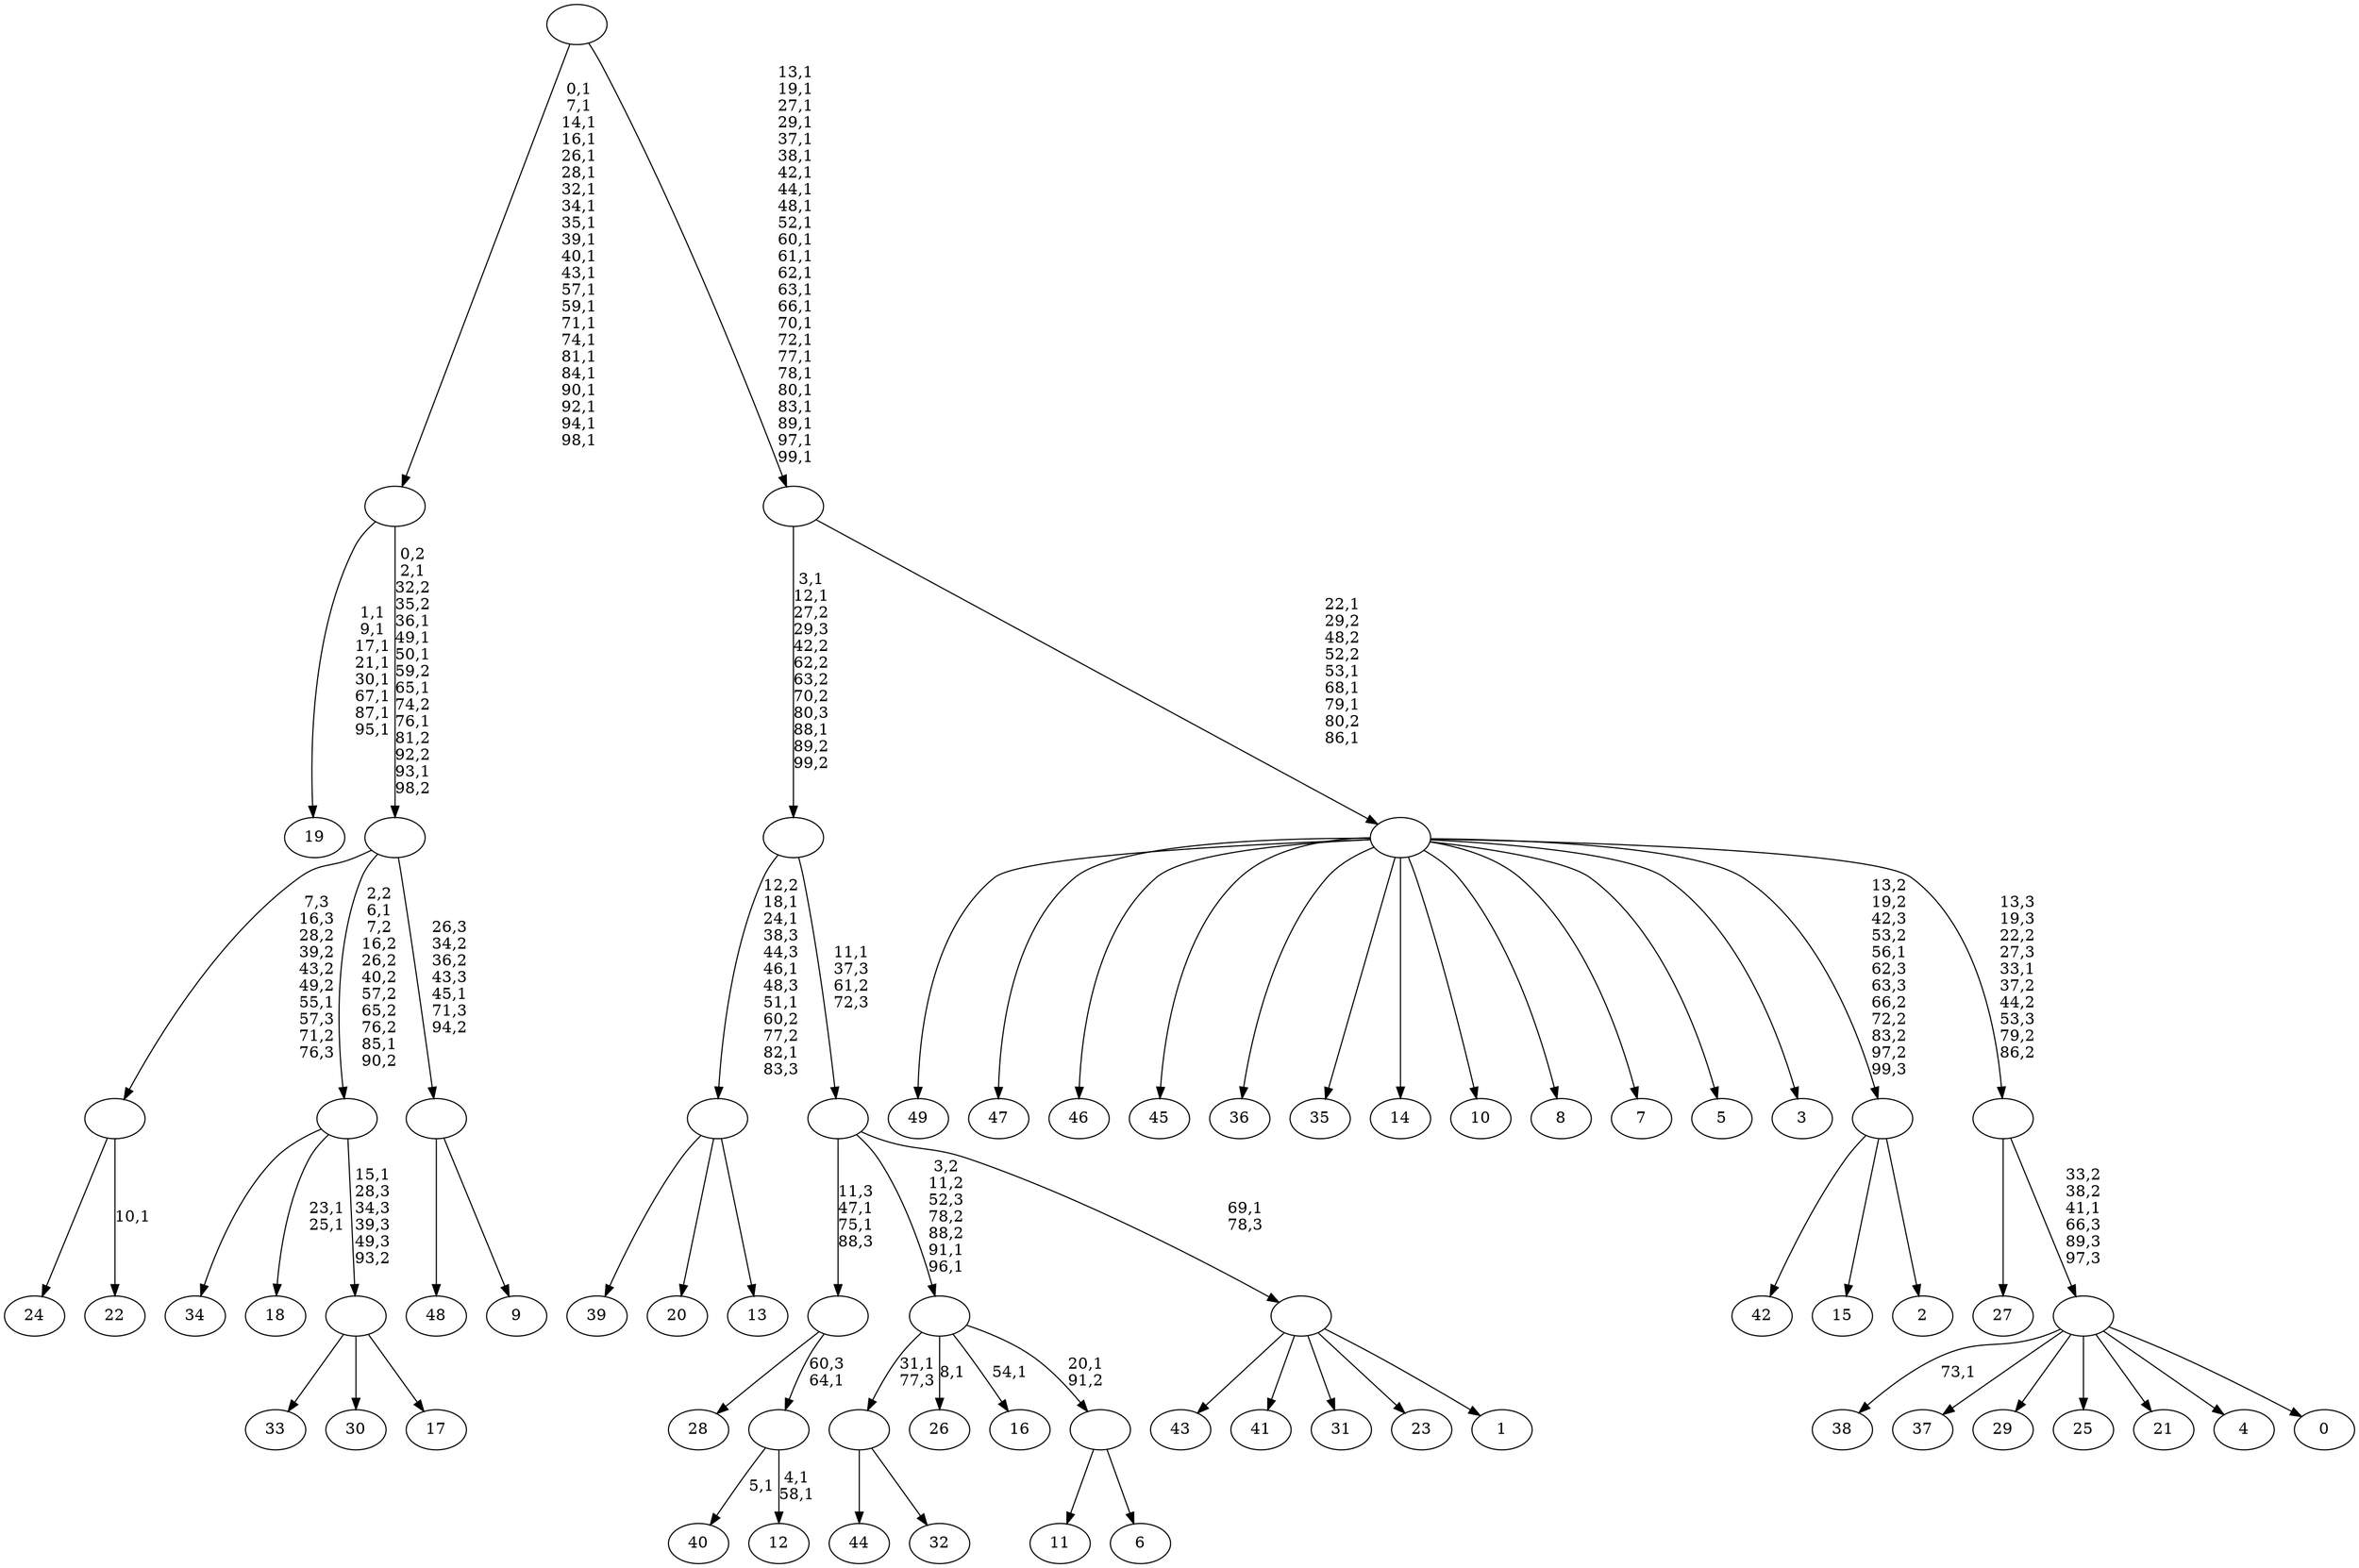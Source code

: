 digraph T {
	150 [label="49"]
	149 [label="48"]
	148 [label="47"]
	147 [label="46"]
	146 [label="45"]
	145 [label="44"]
	144 [label="43"]
	143 [label="42"]
	142 [label="41"]
	141 [label="40"]
	139 [label="39"]
	138 [label="38"]
	136 [label="37"]
	135 [label="36"]
	134 [label="35"]
	133 [label="34"]
	132 [label="33"]
	131 [label="32"]
	130 [label=""]
	129 [label="31"]
	128 [label="30"]
	127 [label="29"]
	126 [label="28"]
	125 [label="27"]
	124 [label="26"]
	122 [label="25"]
	121 [label="24"]
	120 [label="23"]
	119 [label="22"]
	117 [label=""]
	116 [label="21"]
	115 [label="20"]
	114 [label="19"]
	105 [label="18"]
	102 [label="17"]
	101 [label=""]
	100 [label=""]
	98 [label="16"]
	96 [label="15"]
	95 [label="14"]
	94 [label="13"]
	93 [label=""]
	88 [label="12"]
	85 [label=""]
	84 [label=""]
	82 [label="11"]
	81 [label="10"]
	80 [label="9"]
	79 [label=""]
	78 [label=""]
	71 [label=""]
	49 [label="8"]
	48 [label="7"]
	47 [label="6"]
	46 [label=""]
	45 [label=""]
	43 [label="5"]
	42 [label="4"]
	41 [label="3"]
	40 [label="2"]
	39 [label=""]
	38 [label="1"]
	37 [label=""]
	36 [label=""]
	35 [label=""]
	32 [label="0"]
	31 [label=""]
	30 [label=""]
	29 [label=""]
	24 [label=""]
	0 [label=""]
	130 -> 145 [label=""]
	130 -> 131 [label=""]
	117 -> 119 [label="10,1"]
	117 -> 121 [label=""]
	101 -> 132 [label=""]
	101 -> 128 [label=""]
	101 -> 102 [label=""]
	100 -> 105 [label="23,1\n25,1"]
	100 -> 133 [label=""]
	100 -> 101 [label="15,1\n28,3\n34,3\n39,3\n49,3\n93,2"]
	93 -> 139 [label=""]
	93 -> 115 [label=""]
	93 -> 94 [label=""]
	85 -> 88 [label="4,1\n58,1"]
	85 -> 141 [label="5,1"]
	84 -> 126 [label=""]
	84 -> 85 [label="60,3\n64,1"]
	79 -> 149 [label=""]
	79 -> 80 [label=""]
	78 -> 100 [label="2,2\n6,1\n7,2\n16,2\n26,2\n40,2\n57,2\n65,2\n76,2\n85,1\n90,2"]
	78 -> 117 [label="7,3\n16,3\n28,2\n39,2\n43,2\n49,2\n55,1\n57,3\n71,2\n76,3"]
	78 -> 79 [label="26,3\n34,2\n36,2\n43,3\n45,1\n71,3\n94,2"]
	71 -> 78 [label="0,2\n2,1\n32,2\n35,2\n36,1\n49,1\n50,1\n59,2\n65,1\n74,2\n76,1\n81,2\n92,2\n93,1\n98,2"]
	71 -> 114 [label="1,1\n9,1\n17,1\n21,1\n30,1\n67,1\n87,1\n95,1"]
	46 -> 82 [label=""]
	46 -> 47 [label=""]
	45 -> 98 [label="54,1"]
	45 -> 124 [label="8,1"]
	45 -> 130 [label="31,1\n77,3"]
	45 -> 46 [label="20,1\n91,2"]
	39 -> 143 [label=""]
	39 -> 96 [label=""]
	39 -> 40 [label=""]
	37 -> 144 [label=""]
	37 -> 142 [label=""]
	37 -> 129 [label=""]
	37 -> 120 [label=""]
	37 -> 38 [label=""]
	36 -> 45 [label="3,2\n11,2\n52,3\n78,2\n88,2\n91,1\n96,1"]
	36 -> 84 [label="11,3\n47,1\n75,1\n88,3"]
	36 -> 37 [label="69,1\n78,3"]
	35 -> 93 [label="12,2\n18,1\n24,1\n38,3\n44,3\n46,1\n48,3\n51,1\n60,2\n77,2\n82,1\n83,3"]
	35 -> 36 [label="11,1\n37,3\n61,2\n72,3"]
	31 -> 138 [label="73,1"]
	31 -> 136 [label=""]
	31 -> 127 [label=""]
	31 -> 122 [label=""]
	31 -> 116 [label=""]
	31 -> 42 [label=""]
	31 -> 32 [label=""]
	30 -> 125 [label=""]
	30 -> 31 [label="33,2\n38,2\n41,1\n66,3\n89,3\n97,3"]
	29 -> 150 [label=""]
	29 -> 148 [label=""]
	29 -> 147 [label=""]
	29 -> 146 [label=""]
	29 -> 135 [label=""]
	29 -> 134 [label=""]
	29 -> 95 [label=""]
	29 -> 81 [label=""]
	29 -> 49 [label=""]
	29 -> 48 [label=""]
	29 -> 43 [label=""]
	29 -> 41 [label=""]
	29 -> 39 [label="13,2\n19,2\n42,3\n53,2\n56,1\n62,3\n63,3\n66,2\n72,2\n83,2\n97,2\n99,3"]
	29 -> 30 [label="13,3\n19,3\n22,2\n27,3\n33,1\n37,2\n44,2\n53,3\n79,2\n86,2"]
	24 -> 29 [label="22,1\n29,2\n48,2\n52,2\n53,1\n68,1\n79,1\n80,2\n86,1"]
	24 -> 35 [label="3,1\n12,1\n27,2\n29,3\n42,2\n62,2\n63,2\n70,2\n80,3\n88,1\n89,2\n99,2"]
	0 -> 24 [label="13,1\n19,1\n27,1\n29,1\n37,1\n38,1\n42,1\n44,1\n48,1\n52,1\n60,1\n61,1\n62,1\n63,1\n66,1\n70,1\n72,1\n77,1\n78,1\n80,1\n83,1\n89,1\n97,1\n99,1"]
	0 -> 71 [label="0,1\n7,1\n14,1\n16,1\n26,1\n28,1\n32,1\n34,1\n35,1\n39,1\n40,1\n43,1\n57,1\n59,1\n71,1\n74,1\n81,1\n84,1\n90,1\n92,1\n94,1\n98,1"]
}

